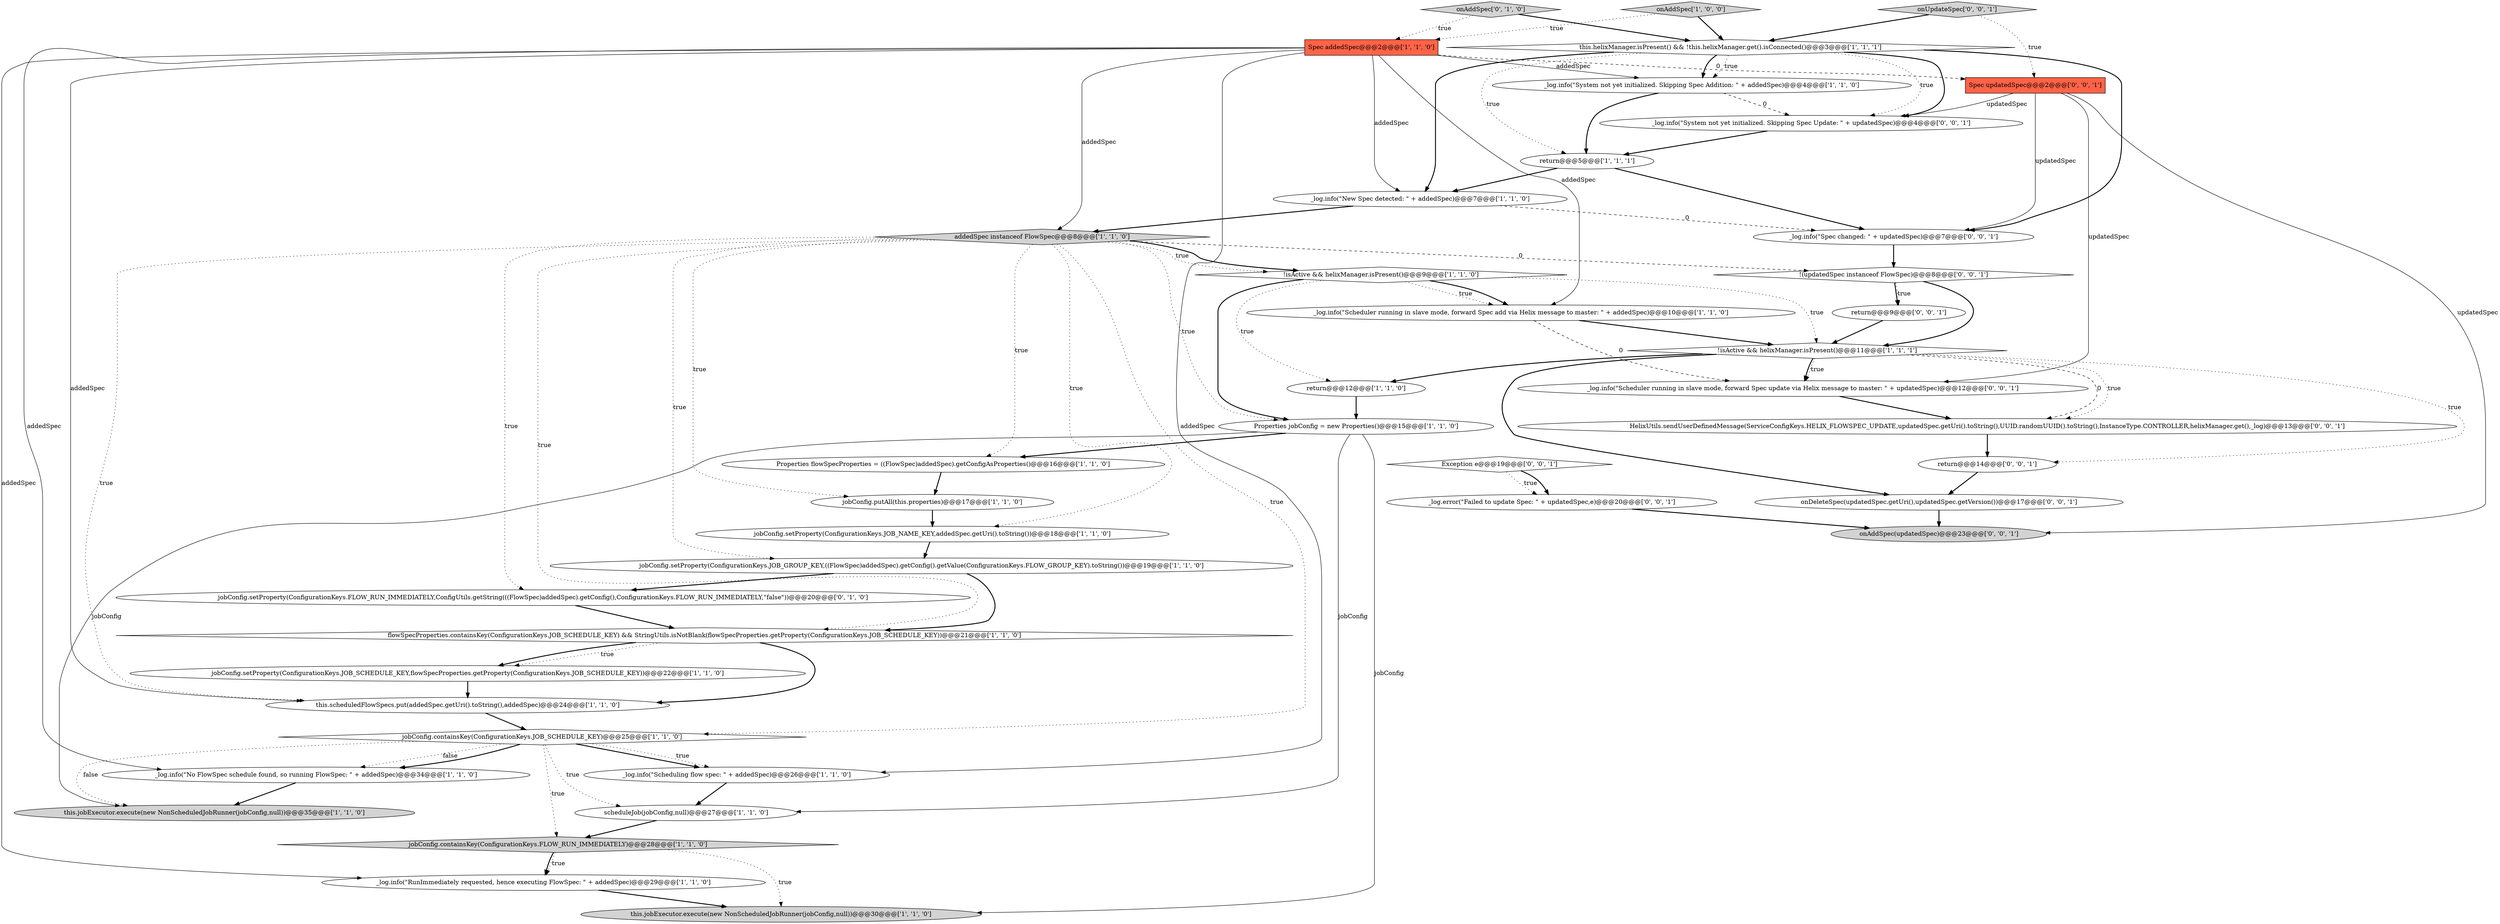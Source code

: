 digraph {
8 [style = filled, label = "this.jobExecutor.execute(new NonScheduledJobRunner(jobConfig,null))@@@30@@@['1', '1', '0']", fillcolor = lightgray, shape = ellipse image = "AAA0AAABBB1BBB"];
29 [style = filled, label = "_log.info(\"System not yet initialized. Skipping Spec Update: \" + updatedSpec)@@@4@@@['0', '0', '1']", fillcolor = white, shape = ellipse image = "AAA0AAABBB3BBB"];
6 [style = filled, label = "addedSpec instanceof FlowSpec@@@8@@@['1', '1', '0']", fillcolor = lightgray, shape = diamond image = "AAA0AAABBB1BBB"];
7 [style = filled, label = "_log.info(\"New Spec detected: \" + addedSpec)@@@7@@@['1', '1', '0']", fillcolor = white, shape = ellipse image = "AAA0AAABBB1BBB"];
18 [style = filled, label = "_log.info(\"System not yet initialized. Skipping Spec Addition: \" + addedSpec)@@@4@@@['1', '1', '0']", fillcolor = white, shape = ellipse image = "AAA0AAABBB1BBB"];
36 [style = filled, label = "return@@@9@@@['0', '0', '1']", fillcolor = white, shape = ellipse image = "AAA0AAABBB3BBB"];
11 [style = filled, label = "return@@@5@@@['1', '1', '1']", fillcolor = white, shape = ellipse image = "AAA0AAABBB1BBB"];
2 [style = filled, label = "this.helixManager.isPresent() && !this.helixManager.get().isConnected()@@@3@@@['1', '1', '1']", fillcolor = white, shape = diamond image = "AAA0AAABBB1BBB"];
37 [style = filled, label = "_log.info(\"Scheduler running in slave mode, forward Spec update via Helix message to master: \" + updatedSpec)@@@12@@@['0', '0', '1']", fillcolor = white, shape = ellipse image = "AAA0AAABBB3BBB"];
0 [style = filled, label = "Properties jobConfig = new Properties()@@@15@@@['1', '1', '0']", fillcolor = white, shape = ellipse image = "AAA0AAABBB1BBB"];
20 [style = filled, label = "_log.info(\"Scheduler running in slave mode, forward Spec add via Helix message to master: \" + addedSpec)@@@10@@@['1', '1', '0']", fillcolor = white, shape = ellipse image = "AAA0AAABBB1BBB"];
39 [style = filled, label = "Exception e@@@19@@@['0', '0', '1']", fillcolor = white, shape = diamond image = "AAA0AAABBB3BBB"];
4 [style = filled, label = "jobConfig.setProperty(ConfigurationKeys.JOB_GROUP_KEY,((FlowSpec)addedSpec).getConfig().getValue(ConfigurationKeys.FLOW_GROUP_KEY).toString())@@@19@@@['1', '1', '0']", fillcolor = white, shape = ellipse image = "AAA0AAABBB1BBB"];
9 [style = filled, label = "return@@@12@@@['1', '1', '0']", fillcolor = white, shape = ellipse image = "AAA0AAABBB1BBB"];
10 [style = filled, label = "scheduleJob(jobConfig,null)@@@27@@@['1', '1', '0']", fillcolor = white, shape = ellipse image = "AAA0AAABBB1BBB"];
27 [style = filled, label = "onAddSpec['0', '1', '0']", fillcolor = lightgray, shape = diamond image = "AAA0AAABBB2BBB"];
24 [style = filled, label = "_log.info(\"No FlowSpec schedule found, so running FlowSpec: \" + addedSpec)@@@34@@@['1', '1', '0']", fillcolor = white, shape = ellipse image = "AAA0AAABBB1BBB"];
30 [style = filled, label = "return@@@14@@@['0', '0', '1']", fillcolor = white, shape = ellipse image = "AAA0AAABBB3BBB"];
28 [style = filled, label = "jobConfig.setProperty(ConfigurationKeys.FLOW_RUN_IMMEDIATELY,ConfigUtils.getString(((FlowSpec)addedSpec).getConfig(),ConfigurationKeys.FLOW_RUN_IMMEDIATELY,\"false\"))@@@20@@@['0', '1', '0']", fillcolor = white, shape = ellipse image = "AAA1AAABBB2BBB"];
14 [style = filled, label = "Spec addedSpec@@@2@@@['1', '1', '0']", fillcolor = tomato, shape = box image = "AAA0AAABBB1BBB"];
25 [style = filled, label = "onAddSpec['1', '0', '0']", fillcolor = lightgray, shape = diamond image = "AAA0AAABBB1BBB"];
22 [style = filled, label = "jobConfig.setProperty(ConfigurationKeys.JOB_NAME_KEY,addedSpec.getUri().toString())@@@18@@@['1', '1', '0']", fillcolor = white, shape = ellipse image = "AAA0AAABBB1BBB"];
16 [style = filled, label = "jobConfig.containsKey(ConfigurationKeys.JOB_SCHEDULE_KEY)@@@25@@@['1', '1', '0']", fillcolor = white, shape = diamond image = "AAA0AAABBB1BBB"];
5 [style = filled, label = "_log.info(\"RunImmediately requested, hence executing FlowSpec: \" + addedSpec)@@@29@@@['1', '1', '0']", fillcolor = white, shape = ellipse image = "AAA0AAABBB1BBB"];
13 [style = filled, label = "_log.info(\"Scheduling flow spec: \" + addedSpec)@@@26@@@['1', '1', '0']", fillcolor = white, shape = ellipse image = "AAA0AAABBB1BBB"];
35 [style = filled, label = "_log.info(\"Spec changed: \" + updatedSpec)@@@7@@@['0', '0', '1']", fillcolor = white, shape = ellipse image = "AAA0AAABBB3BBB"];
21 [style = filled, label = "jobConfig.setProperty(ConfigurationKeys.JOB_SCHEDULE_KEY,flowSpecProperties.getProperty(ConfigurationKeys.JOB_SCHEDULE_KEY))@@@22@@@['1', '1', '0']", fillcolor = white, shape = ellipse image = "AAA0AAABBB1BBB"];
23 [style = filled, label = "jobConfig.putAll(this.properties)@@@17@@@['1', '1', '0']", fillcolor = white, shape = ellipse image = "AAA0AAABBB1BBB"];
34 [style = filled, label = "HelixUtils.sendUserDefinedMessage(ServiceConfigKeys.HELIX_FLOWSPEC_UPDATE,updatedSpec.getUri().toString(),UUID.randomUUID().toString(),InstanceType.CONTROLLER,helixManager.get(),_log)@@@13@@@['0', '0', '1']", fillcolor = white, shape = ellipse image = "AAA0AAABBB3BBB"];
38 [style = filled, label = "_log.error(\"Failed to update Spec: \" + updatedSpec,e)@@@20@@@['0', '0', '1']", fillcolor = white, shape = ellipse image = "AAA0AAABBB3BBB"];
1 [style = filled, label = "flowSpecProperties.containsKey(ConfigurationKeys.JOB_SCHEDULE_KEY) && StringUtils.isNotBlank(flowSpecProperties.getProperty(ConfigurationKeys.JOB_SCHEDULE_KEY))@@@21@@@['1', '1', '0']", fillcolor = white, shape = diamond image = "AAA0AAABBB1BBB"];
31 [style = filled, label = "onDeleteSpec(updatedSpec.getUri(),updatedSpec.getVersion())@@@17@@@['0', '0', '1']", fillcolor = white, shape = ellipse image = "AAA0AAABBB3BBB"];
17 [style = filled, label = "Properties flowSpecProperties = ((FlowSpec)addedSpec).getConfigAsProperties()@@@16@@@['1', '1', '0']", fillcolor = white, shape = ellipse image = "AAA0AAABBB1BBB"];
33 [style = filled, label = "!(updatedSpec instanceof FlowSpec)@@@8@@@['0', '0', '1']", fillcolor = white, shape = diamond image = "AAA0AAABBB3BBB"];
3 [style = filled, label = "!isActive && helixManager.isPresent()@@@9@@@['1', '1', '0']", fillcolor = white, shape = diamond image = "AAA0AAABBB1BBB"];
40 [style = filled, label = "onUpdateSpec['0', '0', '1']", fillcolor = lightgray, shape = diamond image = "AAA0AAABBB3BBB"];
15 [style = filled, label = "!isActive && helixManager.isPresent()@@@11@@@['1', '1', '1']", fillcolor = white, shape = diamond image = "AAA0AAABBB1BBB"];
41 [style = filled, label = "onAddSpec(updatedSpec)@@@23@@@['0', '0', '1']", fillcolor = lightgray, shape = ellipse image = "AAA0AAABBB3BBB"];
12 [style = filled, label = "jobConfig.containsKey(ConfigurationKeys.FLOW_RUN_IMMEDIATELY)@@@28@@@['1', '1', '0']", fillcolor = lightgray, shape = diamond image = "AAA0AAABBB1BBB"];
32 [style = filled, label = "Spec updatedSpec@@@2@@@['0', '0', '1']", fillcolor = tomato, shape = box image = "AAA0AAABBB3BBB"];
19 [style = filled, label = "this.scheduledFlowSpecs.put(addedSpec.getUri().toString(),addedSpec)@@@24@@@['1', '1', '0']", fillcolor = white, shape = ellipse image = "AAA0AAABBB1BBB"];
26 [style = filled, label = "this.jobExecutor.execute(new NonScheduledJobRunner(jobConfig,null))@@@35@@@['1', '1', '0']", fillcolor = lightgray, shape = ellipse image = "AAA0AAABBB1BBB"];
6->23 [style = dotted, label="true"];
23->22 [style = bold, label=""];
35->33 [style = bold, label=""];
6->16 [style = dotted, label="true"];
39->38 [style = dotted, label="true"];
7->6 [style = bold, label=""];
38->41 [style = bold, label=""];
16->13 [style = bold, label=""];
7->35 [style = dashed, label="0"];
14->6 [style = solid, label="addedSpec"];
32->41 [style = solid, label="updatedSpec"];
12->5 [style = dotted, label="true"];
15->37 [style = dotted, label="true"];
6->4 [style = dotted, label="true"];
14->7 [style = solid, label="addedSpec"];
28->1 [style = bold, label=""];
2->29 [style = bold, label=""];
0->10 [style = solid, label="jobConfig"];
1->21 [style = dotted, label="true"];
16->10 [style = dotted, label="true"];
17->23 [style = bold, label=""];
2->29 [style = dotted, label="true"];
40->2 [style = bold, label=""];
16->24 [style = dotted, label="false"];
13->10 [style = bold, label=""];
18->29 [style = dashed, label="0"];
14->5 [style = solid, label="addedSpec"];
15->9 [style = bold, label=""];
3->20 [style = dotted, label="true"];
20->15 [style = bold, label=""];
0->8 [style = solid, label="jobConfig"];
15->31 [style = bold, label=""];
32->35 [style = solid, label="updatedSpec"];
6->17 [style = dotted, label="true"];
4->1 [style = bold, label=""];
30->31 [style = bold, label=""];
6->0 [style = dotted, label="true"];
12->8 [style = dotted, label="true"];
37->34 [style = bold, label=""];
25->14 [style = dotted, label="true"];
31->41 [style = bold, label=""];
11->35 [style = bold, label=""];
0->17 [style = bold, label=""];
33->36 [style = dotted, label="true"];
14->20 [style = solid, label="addedSpec"];
34->30 [style = bold, label=""];
3->9 [style = dotted, label="true"];
24->26 [style = bold, label=""];
15->34 [style = dashed, label="0"];
32->29 [style = solid, label="updatedSpec"];
3->15 [style = dotted, label="true"];
5->8 [style = bold, label=""];
2->7 [style = bold, label=""];
15->34 [style = dotted, label="true"];
6->19 [style = dotted, label="true"];
14->13 [style = solid, label="addedSpec"];
6->1 [style = dotted, label="true"];
9->0 [style = bold, label=""];
19->16 [style = bold, label=""];
21->19 [style = bold, label=""];
14->32 [style = dashed, label="0"];
33->15 [style = bold, label=""];
2->18 [style = dotted, label="true"];
6->3 [style = bold, label=""];
15->30 [style = dotted, label="true"];
14->24 [style = solid, label="addedSpec"];
32->37 [style = solid, label="updatedSpec"];
18->11 [style = bold, label=""];
6->33 [style = dashed, label="0"];
2->11 [style = dotted, label="true"];
16->24 [style = bold, label=""];
27->14 [style = dotted, label="true"];
36->15 [style = bold, label=""];
15->37 [style = bold, label=""];
25->2 [style = bold, label=""];
40->32 [style = dotted, label="true"];
1->21 [style = bold, label=""];
20->37 [style = dashed, label="0"];
16->26 [style = dotted, label="false"];
39->38 [style = bold, label=""];
16->13 [style = dotted, label="true"];
6->28 [style = dotted, label="true"];
3->20 [style = bold, label=""];
14->18 [style = solid, label="addedSpec"];
11->7 [style = bold, label=""];
10->12 [style = bold, label=""];
16->12 [style = dotted, label="true"];
12->5 [style = bold, label=""];
4->28 [style = bold, label=""];
6->22 [style = dotted, label="true"];
2->18 [style = bold, label=""];
3->0 [style = bold, label=""];
14->19 [style = solid, label="addedSpec"];
22->4 [style = bold, label=""];
6->3 [style = dotted, label="true"];
1->19 [style = bold, label=""];
33->36 [style = bold, label=""];
2->35 [style = bold, label=""];
0->26 [style = solid, label="jobConfig"];
27->2 [style = bold, label=""];
29->11 [style = bold, label=""];
}
